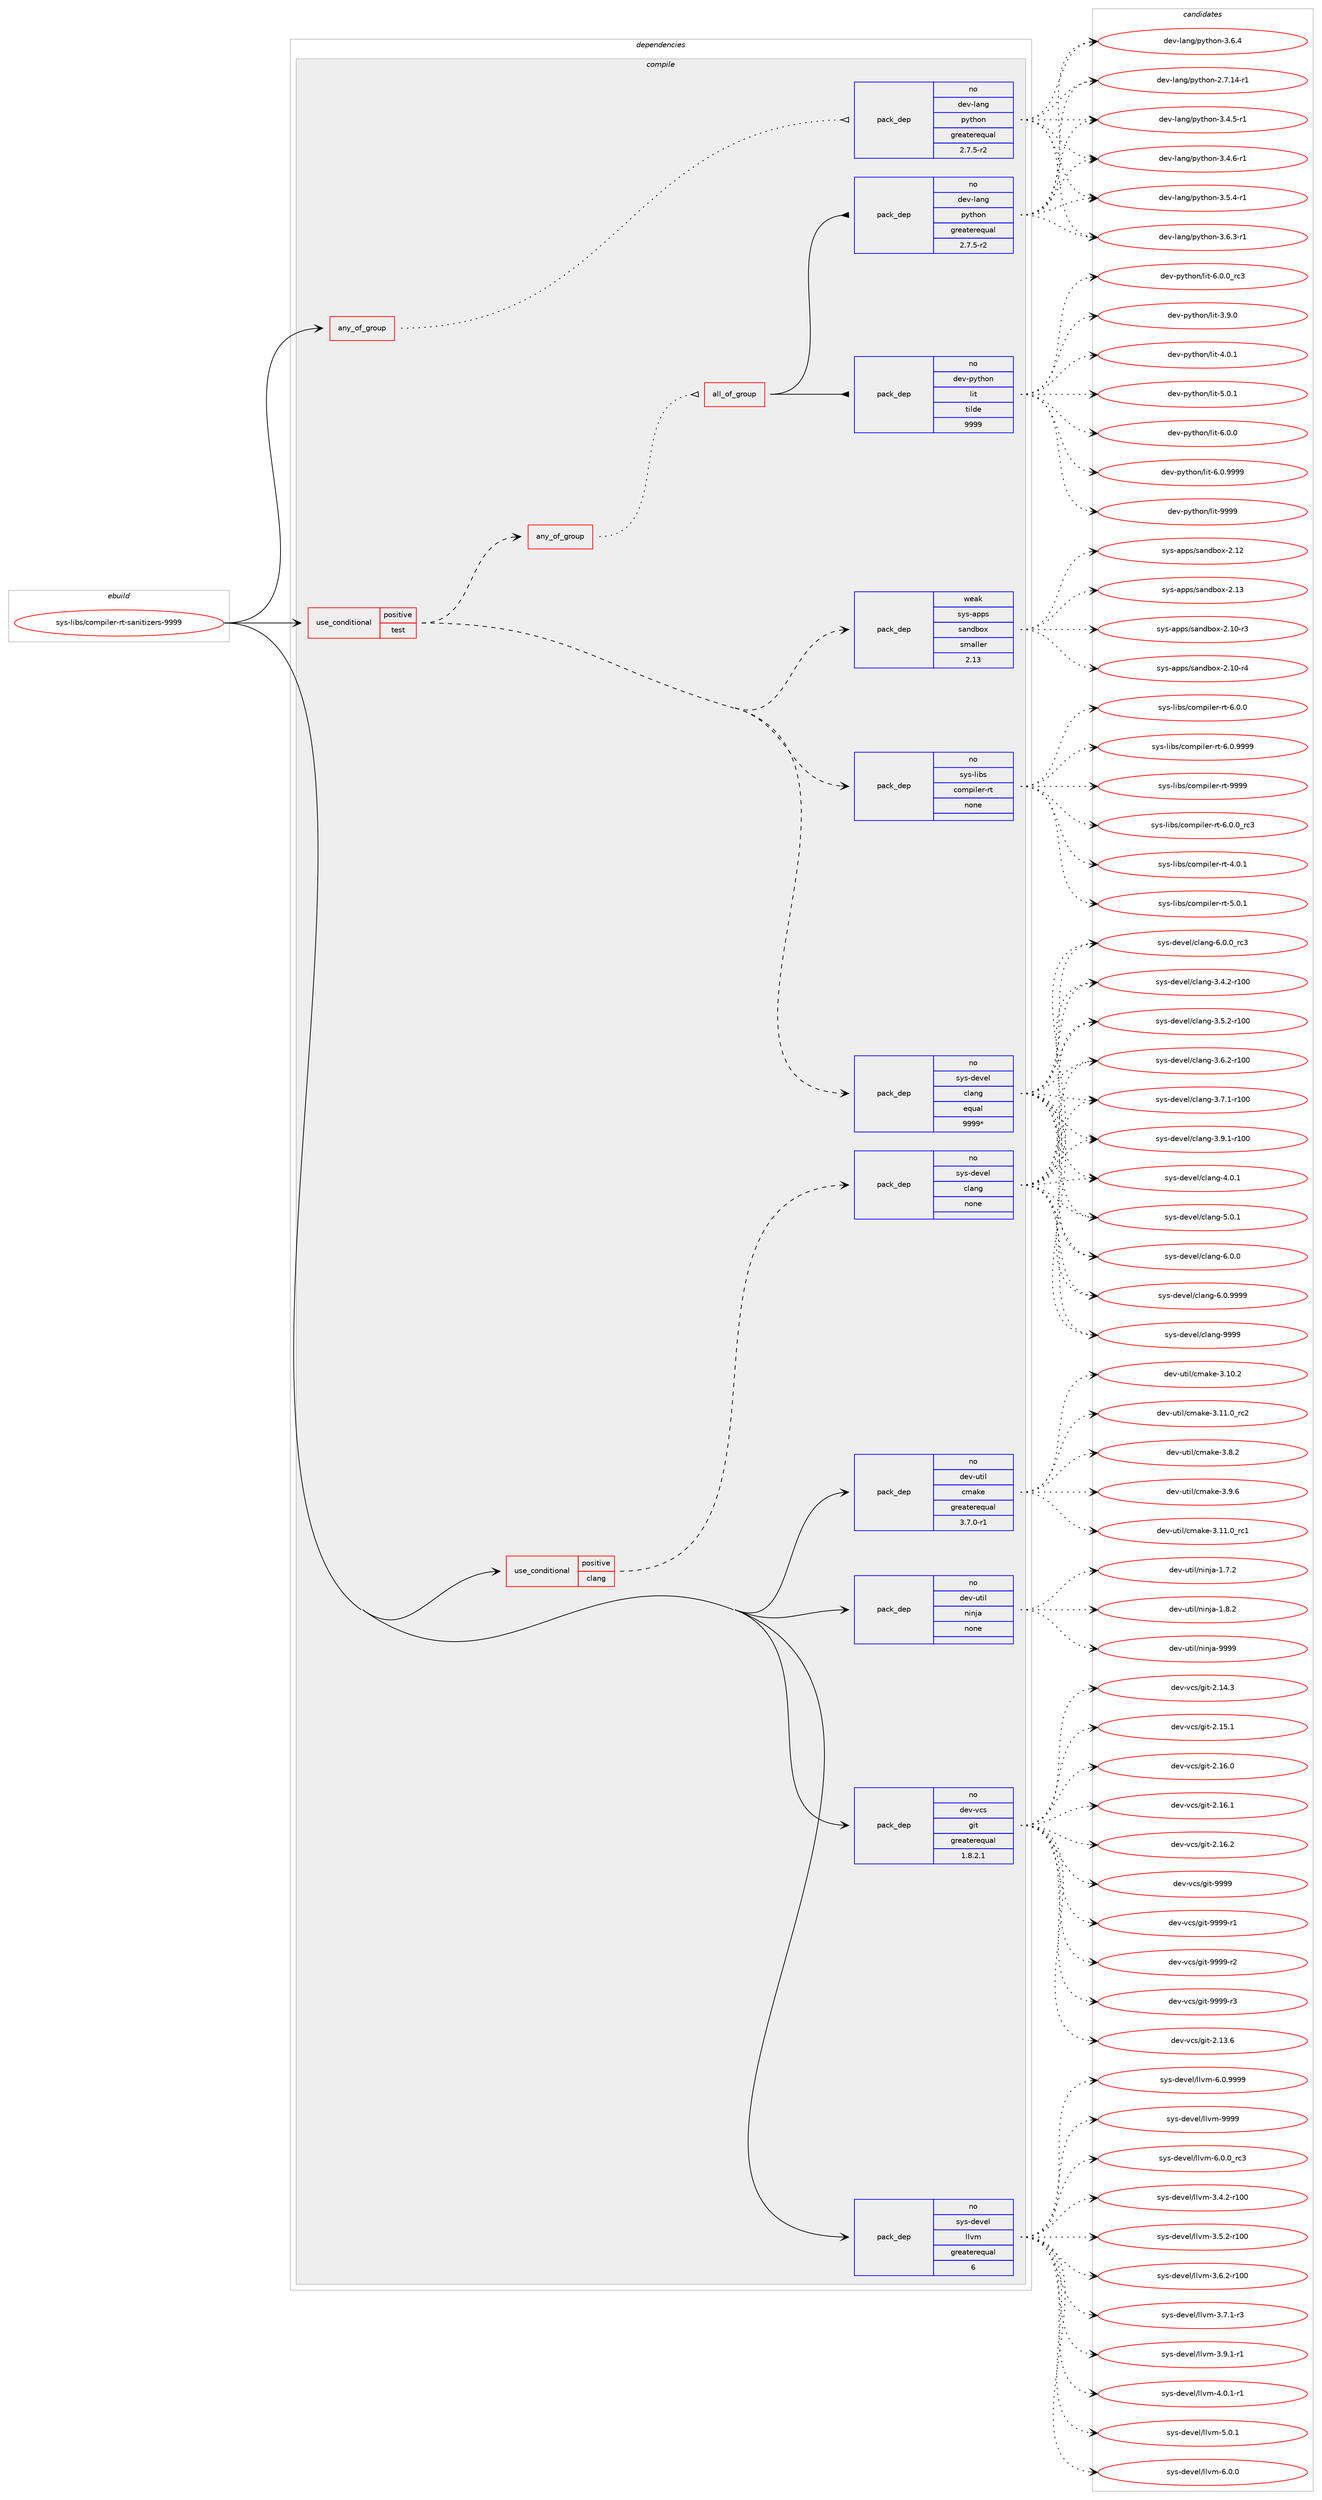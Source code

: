 digraph prolog {

# *************
# Graph options
# *************

newrank=true;
concentrate=true;
compound=true;
graph [rankdir=LR,fontname=Helvetica,fontsize=10,ranksep=1.5];#, ranksep=2.5, nodesep=0.2];
edge  [arrowhead=vee];
node  [fontname=Helvetica,fontsize=10];

# **********
# The ebuild
# **********

subgraph cluster_leftcol {
color=gray;
rank=same;
label=<<i>ebuild</i>>;
id [label="sys-libs/compiler-rt-sanitizers-9999", color=red, width=4, href="../sys-libs/compiler-rt-sanitizers-9999.svg"];
}

# ****************
# The dependencies
# ****************

subgraph cluster_midcol {
color=gray;
label=<<i>dependencies</i>>;
subgraph cluster_compile {
fillcolor="#eeeeee";
style=filled;
label=<<i>compile</i>>;
subgraph any89 {
dependency7728 [label=<<TABLE BORDER="0" CELLBORDER="1" CELLSPACING="0" CELLPADDING="4"><TR><TD CELLPADDING="10">any_of_group</TD></TR></TABLE>>, shape=none, color=red];subgraph pack6717 {
dependency7729 [label=<<TABLE BORDER="0" CELLBORDER="1" CELLSPACING="0" CELLPADDING="4" WIDTH="220"><TR><TD ROWSPAN="6" CELLPADDING="30">pack_dep</TD></TR><TR><TD WIDTH="110">no</TD></TR><TR><TD>dev-lang</TD></TR><TR><TD>python</TD></TR><TR><TD>greaterequal</TD></TR><TR><TD>2.7.5-r2</TD></TR></TABLE>>, shape=none, color=blue];
}
dependency7728:e -> dependency7729:w [weight=20,style="dotted",arrowhead="oinv"];
}
id:e -> dependency7728:w [weight=20,style="solid",arrowhead="vee"];
subgraph cond910 {
dependency7730 [label=<<TABLE BORDER="0" CELLBORDER="1" CELLSPACING="0" CELLPADDING="4"><TR><TD ROWSPAN="3" CELLPADDING="10">use_conditional</TD></TR><TR><TD>positive</TD></TR><TR><TD>clang</TD></TR></TABLE>>, shape=none, color=red];
subgraph pack6718 {
dependency7731 [label=<<TABLE BORDER="0" CELLBORDER="1" CELLSPACING="0" CELLPADDING="4" WIDTH="220"><TR><TD ROWSPAN="6" CELLPADDING="30">pack_dep</TD></TR><TR><TD WIDTH="110">no</TD></TR><TR><TD>sys-devel</TD></TR><TR><TD>clang</TD></TR><TR><TD>none</TD></TR><TR><TD></TD></TR></TABLE>>, shape=none, color=blue];
}
dependency7730:e -> dependency7731:w [weight=20,style="dashed",arrowhead="vee"];
}
id:e -> dependency7730:w [weight=20,style="solid",arrowhead="vee"];
subgraph cond911 {
dependency7732 [label=<<TABLE BORDER="0" CELLBORDER="1" CELLSPACING="0" CELLPADDING="4"><TR><TD ROWSPAN="3" CELLPADDING="10">use_conditional</TD></TR><TR><TD>positive</TD></TR><TR><TD>test</TD></TR></TABLE>>, shape=none, color=red];
subgraph pack6719 {
dependency7733 [label=<<TABLE BORDER="0" CELLBORDER="1" CELLSPACING="0" CELLPADDING="4" WIDTH="220"><TR><TD ROWSPAN="6" CELLPADDING="30">pack_dep</TD></TR><TR><TD WIDTH="110">weak</TD></TR><TR><TD>sys-apps</TD></TR><TR><TD>sandbox</TD></TR><TR><TD>smaller</TD></TR><TR><TD>2.13</TD></TR></TABLE>>, shape=none, color=blue];
}
dependency7732:e -> dependency7733:w [weight=20,style="dashed",arrowhead="vee"];
subgraph any90 {
dependency7734 [label=<<TABLE BORDER="0" CELLBORDER="1" CELLSPACING="0" CELLPADDING="4"><TR><TD CELLPADDING="10">any_of_group</TD></TR></TABLE>>, shape=none, color=red];subgraph all15 {
dependency7735 [label=<<TABLE BORDER="0" CELLBORDER="1" CELLSPACING="0" CELLPADDING="4"><TR><TD CELLPADDING="10">all_of_group</TD></TR></TABLE>>, shape=none, color=red];subgraph pack6720 {
dependency7736 [label=<<TABLE BORDER="0" CELLBORDER="1" CELLSPACING="0" CELLPADDING="4" WIDTH="220"><TR><TD ROWSPAN="6" CELLPADDING="30">pack_dep</TD></TR><TR><TD WIDTH="110">no</TD></TR><TR><TD>dev-lang</TD></TR><TR><TD>python</TD></TR><TR><TD>greaterequal</TD></TR><TR><TD>2.7.5-r2</TD></TR></TABLE>>, shape=none, color=blue];
}
dependency7735:e -> dependency7736:w [weight=20,style="solid",arrowhead="inv"];
subgraph pack6721 {
dependency7737 [label=<<TABLE BORDER="0" CELLBORDER="1" CELLSPACING="0" CELLPADDING="4" WIDTH="220"><TR><TD ROWSPAN="6" CELLPADDING="30">pack_dep</TD></TR><TR><TD WIDTH="110">no</TD></TR><TR><TD>dev-python</TD></TR><TR><TD>lit</TD></TR><TR><TD>tilde</TD></TR><TR><TD>9999</TD></TR></TABLE>>, shape=none, color=blue];
}
dependency7735:e -> dependency7737:w [weight=20,style="solid",arrowhead="inv"];
}
dependency7734:e -> dependency7735:w [weight=20,style="dotted",arrowhead="oinv"];
}
dependency7732:e -> dependency7734:w [weight=20,style="dashed",arrowhead="vee"];
subgraph pack6722 {
dependency7738 [label=<<TABLE BORDER="0" CELLBORDER="1" CELLSPACING="0" CELLPADDING="4" WIDTH="220"><TR><TD ROWSPAN="6" CELLPADDING="30">pack_dep</TD></TR><TR><TD WIDTH="110">no</TD></TR><TR><TD>sys-devel</TD></TR><TR><TD>clang</TD></TR><TR><TD>equal</TD></TR><TR><TD>9999*</TD></TR></TABLE>>, shape=none, color=blue];
}
dependency7732:e -> dependency7738:w [weight=20,style="dashed",arrowhead="vee"];
subgraph pack6723 {
dependency7739 [label=<<TABLE BORDER="0" CELLBORDER="1" CELLSPACING="0" CELLPADDING="4" WIDTH="220"><TR><TD ROWSPAN="6" CELLPADDING="30">pack_dep</TD></TR><TR><TD WIDTH="110">no</TD></TR><TR><TD>sys-libs</TD></TR><TR><TD>compiler-rt</TD></TR><TR><TD>none</TD></TR><TR><TD></TD></TR></TABLE>>, shape=none, color=blue];
}
dependency7732:e -> dependency7739:w [weight=20,style="dashed",arrowhead="vee"];
}
id:e -> dependency7732:w [weight=20,style="solid",arrowhead="vee"];
subgraph pack6724 {
dependency7740 [label=<<TABLE BORDER="0" CELLBORDER="1" CELLSPACING="0" CELLPADDING="4" WIDTH="220"><TR><TD ROWSPAN="6" CELLPADDING="30">pack_dep</TD></TR><TR><TD WIDTH="110">no</TD></TR><TR><TD>dev-util</TD></TR><TR><TD>cmake</TD></TR><TR><TD>greaterequal</TD></TR><TR><TD>3.7.0-r1</TD></TR></TABLE>>, shape=none, color=blue];
}
id:e -> dependency7740:w [weight=20,style="solid",arrowhead="vee"];
subgraph pack6725 {
dependency7741 [label=<<TABLE BORDER="0" CELLBORDER="1" CELLSPACING="0" CELLPADDING="4" WIDTH="220"><TR><TD ROWSPAN="6" CELLPADDING="30">pack_dep</TD></TR><TR><TD WIDTH="110">no</TD></TR><TR><TD>dev-util</TD></TR><TR><TD>ninja</TD></TR><TR><TD>none</TD></TR><TR><TD></TD></TR></TABLE>>, shape=none, color=blue];
}
id:e -> dependency7741:w [weight=20,style="solid",arrowhead="vee"];
subgraph pack6726 {
dependency7742 [label=<<TABLE BORDER="0" CELLBORDER="1" CELLSPACING="0" CELLPADDING="4" WIDTH="220"><TR><TD ROWSPAN="6" CELLPADDING="30">pack_dep</TD></TR><TR><TD WIDTH="110">no</TD></TR><TR><TD>dev-vcs</TD></TR><TR><TD>git</TD></TR><TR><TD>greaterequal</TD></TR><TR><TD>1.8.2.1</TD></TR></TABLE>>, shape=none, color=blue];
}
id:e -> dependency7742:w [weight=20,style="solid",arrowhead="vee"];
subgraph pack6727 {
dependency7743 [label=<<TABLE BORDER="0" CELLBORDER="1" CELLSPACING="0" CELLPADDING="4" WIDTH="220"><TR><TD ROWSPAN="6" CELLPADDING="30">pack_dep</TD></TR><TR><TD WIDTH="110">no</TD></TR><TR><TD>sys-devel</TD></TR><TR><TD>llvm</TD></TR><TR><TD>greaterequal</TD></TR><TR><TD>6</TD></TR></TABLE>>, shape=none, color=blue];
}
id:e -> dependency7743:w [weight=20,style="solid",arrowhead="vee"];
}
subgraph cluster_compileandrun {
fillcolor="#eeeeee";
style=filled;
label=<<i>compile and run</i>>;
}
subgraph cluster_run {
fillcolor="#eeeeee";
style=filled;
label=<<i>run</i>>;
}
}

# **************
# The candidates
# **************

subgraph cluster_choices {
rank=same;
color=gray;
label=<<i>candidates</i>>;

subgraph choice6717 {
color=black;
nodesep=1;
choice100101118451089711010347112121116104111110455046554649524511449 [label="dev-lang/python-2.7.14-r1", color=red, width=4,href="../dev-lang/python-2.7.14-r1.svg"];
choice1001011184510897110103471121211161041111104551465246534511449 [label="dev-lang/python-3.4.5-r1", color=red, width=4,href="../dev-lang/python-3.4.5-r1.svg"];
choice1001011184510897110103471121211161041111104551465246544511449 [label="dev-lang/python-3.4.6-r1", color=red, width=4,href="../dev-lang/python-3.4.6-r1.svg"];
choice1001011184510897110103471121211161041111104551465346524511449 [label="dev-lang/python-3.5.4-r1", color=red, width=4,href="../dev-lang/python-3.5.4-r1.svg"];
choice1001011184510897110103471121211161041111104551465446514511449 [label="dev-lang/python-3.6.3-r1", color=red, width=4,href="../dev-lang/python-3.6.3-r1.svg"];
choice100101118451089711010347112121116104111110455146544652 [label="dev-lang/python-3.6.4", color=red, width=4,href="../dev-lang/python-3.6.4.svg"];
dependency7729:e -> choice100101118451089711010347112121116104111110455046554649524511449:w [style=dotted,weight="100"];
dependency7729:e -> choice1001011184510897110103471121211161041111104551465246534511449:w [style=dotted,weight="100"];
dependency7729:e -> choice1001011184510897110103471121211161041111104551465246544511449:w [style=dotted,weight="100"];
dependency7729:e -> choice1001011184510897110103471121211161041111104551465346524511449:w [style=dotted,weight="100"];
dependency7729:e -> choice1001011184510897110103471121211161041111104551465446514511449:w [style=dotted,weight="100"];
dependency7729:e -> choice100101118451089711010347112121116104111110455146544652:w [style=dotted,weight="100"];
}
subgraph choice6718 {
color=black;
nodesep=1;
choice11512111545100101118101108479910897110103455446484648951149951 [label="sys-devel/clang-6.0.0_rc3", color=red, width=4,href="../sys-devel/clang-6.0.0_rc3.svg"];
choice1151211154510010111810110847991089711010345514652465045114494848 [label="sys-devel/clang-3.4.2-r100", color=red, width=4,href="../sys-devel/clang-3.4.2-r100.svg"];
choice1151211154510010111810110847991089711010345514653465045114494848 [label="sys-devel/clang-3.5.2-r100", color=red, width=4,href="../sys-devel/clang-3.5.2-r100.svg"];
choice1151211154510010111810110847991089711010345514654465045114494848 [label="sys-devel/clang-3.6.2-r100", color=red, width=4,href="../sys-devel/clang-3.6.2-r100.svg"];
choice1151211154510010111810110847991089711010345514655464945114494848 [label="sys-devel/clang-3.7.1-r100", color=red, width=4,href="../sys-devel/clang-3.7.1-r100.svg"];
choice1151211154510010111810110847991089711010345514657464945114494848 [label="sys-devel/clang-3.9.1-r100", color=red, width=4,href="../sys-devel/clang-3.9.1-r100.svg"];
choice11512111545100101118101108479910897110103455246484649 [label="sys-devel/clang-4.0.1", color=red, width=4,href="../sys-devel/clang-4.0.1.svg"];
choice11512111545100101118101108479910897110103455346484649 [label="sys-devel/clang-5.0.1", color=red, width=4,href="../sys-devel/clang-5.0.1.svg"];
choice11512111545100101118101108479910897110103455446484648 [label="sys-devel/clang-6.0.0", color=red, width=4,href="../sys-devel/clang-6.0.0.svg"];
choice11512111545100101118101108479910897110103455446484657575757 [label="sys-devel/clang-6.0.9999", color=red, width=4,href="../sys-devel/clang-6.0.9999.svg"];
choice115121115451001011181011084799108971101034557575757 [label="sys-devel/clang-9999", color=red, width=4,href="../sys-devel/clang-9999.svg"];
dependency7731:e -> choice11512111545100101118101108479910897110103455446484648951149951:w [style=dotted,weight="100"];
dependency7731:e -> choice1151211154510010111810110847991089711010345514652465045114494848:w [style=dotted,weight="100"];
dependency7731:e -> choice1151211154510010111810110847991089711010345514653465045114494848:w [style=dotted,weight="100"];
dependency7731:e -> choice1151211154510010111810110847991089711010345514654465045114494848:w [style=dotted,weight="100"];
dependency7731:e -> choice1151211154510010111810110847991089711010345514655464945114494848:w [style=dotted,weight="100"];
dependency7731:e -> choice1151211154510010111810110847991089711010345514657464945114494848:w [style=dotted,weight="100"];
dependency7731:e -> choice11512111545100101118101108479910897110103455246484649:w [style=dotted,weight="100"];
dependency7731:e -> choice11512111545100101118101108479910897110103455346484649:w [style=dotted,weight="100"];
dependency7731:e -> choice11512111545100101118101108479910897110103455446484648:w [style=dotted,weight="100"];
dependency7731:e -> choice11512111545100101118101108479910897110103455446484657575757:w [style=dotted,weight="100"];
dependency7731:e -> choice115121115451001011181011084799108971101034557575757:w [style=dotted,weight="100"];
}
subgraph choice6719 {
color=black;
nodesep=1;
choice115121115459711211211547115971101009811112045504649484511451 [label="sys-apps/sandbox-2.10-r3", color=red, width=4,href="../sys-apps/sandbox-2.10-r3.svg"];
choice115121115459711211211547115971101009811112045504649484511452 [label="sys-apps/sandbox-2.10-r4", color=red, width=4,href="../sys-apps/sandbox-2.10-r4.svg"];
choice11512111545971121121154711597110100981111204550464950 [label="sys-apps/sandbox-2.12", color=red, width=4,href="../sys-apps/sandbox-2.12.svg"];
choice11512111545971121121154711597110100981111204550464951 [label="sys-apps/sandbox-2.13", color=red, width=4,href="../sys-apps/sandbox-2.13.svg"];
dependency7733:e -> choice115121115459711211211547115971101009811112045504649484511451:w [style=dotted,weight="100"];
dependency7733:e -> choice115121115459711211211547115971101009811112045504649484511452:w [style=dotted,weight="100"];
dependency7733:e -> choice11512111545971121121154711597110100981111204550464950:w [style=dotted,weight="100"];
dependency7733:e -> choice11512111545971121121154711597110100981111204550464951:w [style=dotted,weight="100"];
}
subgraph choice6720 {
color=black;
nodesep=1;
choice100101118451089711010347112121116104111110455046554649524511449 [label="dev-lang/python-2.7.14-r1", color=red, width=4,href="../dev-lang/python-2.7.14-r1.svg"];
choice1001011184510897110103471121211161041111104551465246534511449 [label="dev-lang/python-3.4.5-r1", color=red, width=4,href="../dev-lang/python-3.4.5-r1.svg"];
choice1001011184510897110103471121211161041111104551465246544511449 [label="dev-lang/python-3.4.6-r1", color=red, width=4,href="../dev-lang/python-3.4.6-r1.svg"];
choice1001011184510897110103471121211161041111104551465346524511449 [label="dev-lang/python-3.5.4-r1", color=red, width=4,href="../dev-lang/python-3.5.4-r1.svg"];
choice1001011184510897110103471121211161041111104551465446514511449 [label="dev-lang/python-3.6.3-r1", color=red, width=4,href="../dev-lang/python-3.6.3-r1.svg"];
choice100101118451089711010347112121116104111110455146544652 [label="dev-lang/python-3.6.4", color=red, width=4,href="../dev-lang/python-3.6.4.svg"];
dependency7736:e -> choice100101118451089711010347112121116104111110455046554649524511449:w [style=dotted,weight="100"];
dependency7736:e -> choice1001011184510897110103471121211161041111104551465246534511449:w [style=dotted,weight="100"];
dependency7736:e -> choice1001011184510897110103471121211161041111104551465246544511449:w [style=dotted,weight="100"];
dependency7736:e -> choice1001011184510897110103471121211161041111104551465346524511449:w [style=dotted,weight="100"];
dependency7736:e -> choice1001011184510897110103471121211161041111104551465446514511449:w [style=dotted,weight="100"];
dependency7736:e -> choice100101118451089711010347112121116104111110455146544652:w [style=dotted,weight="100"];
}
subgraph choice6721 {
color=black;
nodesep=1;
choice1001011184511212111610411111047108105116455446484648951149951 [label="dev-python/lit-6.0.0_rc3", color=red, width=4,href="../dev-python/lit-6.0.0_rc3.svg"];
choice1001011184511212111610411111047108105116455146574648 [label="dev-python/lit-3.9.0", color=red, width=4,href="../dev-python/lit-3.9.0.svg"];
choice1001011184511212111610411111047108105116455246484649 [label="dev-python/lit-4.0.1", color=red, width=4,href="../dev-python/lit-4.0.1.svg"];
choice1001011184511212111610411111047108105116455346484649 [label="dev-python/lit-5.0.1", color=red, width=4,href="../dev-python/lit-5.0.1.svg"];
choice1001011184511212111610411111047108105116455446484648 [label="dev-python/lit-6.0.0", color=red, width=4,href="../dev-python/lit-6.0.0.svg"];
choice1001011184511212111610411111047108105116455446484657575757 [label="dev-python/lit-6.0.9999", color=red, width=4,href="../dev-python/lit-6.0.9999.svg"];
choice10010111845112121116104111110471081051164557575757 [label="dev-python/lit-9999", color=red, width=4,href="../dev-python/lit-9999.svg"];
dependency7737:e -> choice1001011184511212111610411111047108105116455446484648951149951:w [style=dotted,weight="100"];
dependency7737:e -> choice1001011184511212111610411111047108105116455146574648:w [style=dotted,weight="100"];
dependency7737:e -> choice1001011184511212111610411111047108105116455246484649:w [style=dotted,weight="100"];
dependency7737:e -> choice1001011184511212111610411111047108105116455346484649:w [style=dotted,weight="100"];
dependency7737:e -> choice1001011184511212111610411111047108105116455446484648:w [style=dotted,weight="100"];
dependency7737:e -> choice1001011184511212111610411111047108105116455446484657575757:w [style=dotted,weight="100"];
dependency7737:e -> choice10010111845112121116104111110471081051164557575757:w [style=dotted,weight="100"];
}
subgraph choice6722 {
color=black;
nodesep=1;
choice11512111545100101118101108479910897110103455446484648951149951 [label="sys-devel/clang-6.0.0_rc3", color=red, width=4,href="../sys-devel/clang-6.0.0_rc3.svg"];
choice1151211154510010111810110847991089711010345514652465045114494848 [label="sys-devel/clang-3.4.2-r100", color=red, width=4,href="../sys-devel/clang-3.4.2-r100.svg"];
choice1151211154510010111810110847991089711010345514653465045114494848 [label="sys-devel/clang-3.5.2-r100", color=red, width=4,href="../sys-devel/clang-3.5.2-r100.svg"];
choice1151211154510010111810110847991089711010345514654465045114494848 [label="sys-devel/clang-3.6.2-r100", color=red, width=4,href="../sys-devel/clang-3.6.2-r100.svg"];
choice1151211154510010111810110847991089711010345514655464945114494848 [label="sys-devel/clang-3.7.1-r100", color=red, width=4,href="../sys-devel/clang-3.7.1-r100.svg"];
choice1151211154510010111810110847991089711010345514657464945114494848 [label="sys-devel/clang-3.9.1-r100", color=red, width=4,href="../sys-devel/clang-3.9.1-r100.svg"];
choice11512111545100101118101108479910897110103455246484649 [label="sys-devel/clang-4.0.1", color=red, width=4,href="../sys-devel/clang-4.0.1.svg"];
choice11512111545100101118101108479910897110103455346484649 [label="sys-devel/clang-5.0.1", color=red, width=4,href="../sys-devel/clang-5.0.1.svg"];
choice11512111545100101118101108479910897110103455446484648 [label="sys-devel/clang-6.0.0", color=red, width=4,href="../sys-devel/clang-6.0.0.svg"];
choice11512111545100101118101108479910897110103455446484657575757 [label="sys-devel/clang-6.0.9999", color=red, width=4,href="../sys-devel/clang-6.0.9999.svg"];
choice115121115451001011181011084799108971101034557575757 [label="sys-devel/clang-9999", color=red, width=4,href="../sys-devel/clang-9999.svg"];
dependency7738:e -> choice11512111545100101118101108479910897110103455446484648951149951:w [style=dotted,weight="100"];
dependency7738:e -> choice1151211154510010111810110847991089711010345514652465045114494848:w [style=dotted,weight="100"];
dependency7738:e -> choice1151211154510010111810110847991089711010345514653465045114494848:w [style=dotted,weight="100"];
dependency7738:e -> choice1151211154510010111810110847991089711010345514654465045114494848:w [style=dotted,weight="100"];
dependency7738:e -> choice1151211154510010111810110847991089711010345514655464945114494848:w [style=dotted,weight="100"];
dependency7738:e -> choice1151211154510010111810110847991089711010345514657464945114494848:w [style=dotted,weight="100"];
dependency7738:e -> choice11512111545100101118101108479910897110103455246484649:w [style=dotted,weight="100"];
dependency7738:e -> choice11512111545100101118101108479910897110103455346484649:w [style=dotted,weight="100"];
dependency7738:e -> choice11512111545100101118101108479910897110103455446484648:w [style=dotted,weight="100"];
dependency7738:e -> choice11512111545100101118101108479910897110103455446484657575757:w [style=dotted,weight="100"];
dependency7738:e -> choice115121115451001011181011084799108971101034557575757:w [style=dotted,weight="100"];
}
subgraph choice6723 {
color=black;
nodesep=1;
choice1151211154510810598115479911110911210510810111445114116455446484648951149951 [label="sys-libs/compiler-rt-6.0.0_rc3", color=red, width=4,href="../sys-libs/compiler-rt-6.0.0_rc3.svg"];
choice1151211154510810598115479911110911210510810111445114116455246484649 [label="sys-libs/compiler-rt-4.0.1", color=red, width=4,href="../sys-libs/compiler-rt-4.0.1.svg"];
choice1151211154510810598115479911110911210510810111445114116455346484649 [label="sys-libs/compiler-rt-5.0.1", color=red, width=4,href="../sys-libs/compiler-rt-5.0.1.svg"];
choice1151211154510810598115479911110911210510810111445114116455446484648 [label="sys-libs/compiler-rt-6.0.0", color=red, width=4,href="../sys-libs/compiler-rt-6.0.0.svg"];
choice1151211154510810598115479911110911210510810111445114116455446484657575757 [label="sys-libs/compiler-rt-6.0.9999", color=red, width=4,href="../sys-libs/compiler-rt-6.0.9999.svg"];
choice11512111545108105981154799111109112105108101114451141164557575757 [label="sys-libs/compiler-rt-9999", color=red, width=4,href="../sys-libs/compiler-rt-9999.svg"];
dependency7739:e -> choice1151211154510810598115479911110911210510810111445114116455446484648951149951:w [style=dotted,weight="100"];
dependency7739:e -> choice1151211154510810598115479911110911210510810111445114116455246484649:w [style=dotted,weight="100"];
dependency7739:e -> choice1151211154510810598115479911110911210510810111445114116455346484649:w [style=dotted,weight="100"];
dependency7739:e -> choice1151211154510810598115479911110911210510810111445114116455446484648:w [style=dotted,weight="100"];
dependency7739:e -> choice1151211154510810598115479911110911210510810111445114116455446484657575757:w [style=dotted,weight="100"];
dependency7739:e -> choice11512111545108105981154799111109112105108101114451141164557575757:w [style=dotted,weight="100"];
}
subgraph choice6724 {
color=black;
nodesep=1;
choice1001011184511711610510847991099710710145514649494648951149949 [label="dev-util/cmake-3.11.0_rc1", color=red, width=4,href="../dev-util/cmake-3.11.0_rc1.svg"];
choice1001011184511711610510847991099710710145514649484650 [label="dev-util/cmake-3.10.2", color=red, width=4,href="../dev-util/cmake-3.10.2.svg"];
choice1001011184511711610510847991099710710145514649494648951149950 [label="dev-util/cmake-3.11.0_rc2", color=red, width=4,href="../dev-util/cmake-3.11.0_rc2.svg"];
choice10010111845117116105108479910997107101455146564650 [label="dev-util/cmake-3.8.2", color=red, width=4,href="../dev-util/cmake-3.8.2.svg"];
choice10010111845117116105108479910997107101455146574654 [label="dev-util/cmake-3.9.6", color=red, width=4,href="../dev-util/cmake-3.9.6.svg"];
dependency7740:e -> choice1001011184511711610510847991099710710145514649494648951149949:w [style=dotted,weight="100"];
dependency7740:e -> choice1001011184511711610510847991099710710145514649484650:w [style=dotted,weight="100"];
dependency7740:e -> choice1001011184511711610510847991099710710145514649494648951149950:w [style=dotted,weight="100"];
dependency7740:e -> choice10010111845117116105108479910997107101455146564650:w [style=dotted,weight="100"];
dependency7740:e -> choice10010111845117116105108479910997107101455146574654:w [style=dotted,weight="100"];
}
subgraph choice6725 {
color=black;
nodesep=1;
choice100101118451171161051084711010511010697454946554650 [label="dev-util/ninja-1.7.2", color=red, width=4,href="../dev-util/ninja-1.7.2.svg"];
choice100101118451171161051084711010511010697454946564650 [label="dev-util/ninja-1.8.2", color=red, width=4,href="../dev-util/ninja-1.8.2.svg"];
choice1001011184511711610510847110105110106974557575757 [label="dev-util/ninja-9999", color=red, width=4,href="../dev-util/ninja-9999.svg"];
dependency7741:e -> choice100101118451171161051084711010511010697454946554650:w [style=dotted,weight="100"];
dependency7741:e -> choice100101118451171161051084711010511010697454946564650:w [style=dotted,weight="100"];
dependency7741:e -> choice1001011184511711610510847110105110106974557575757:w [style=dotted,weight="100"];
}
subgraph choice6726 {
color=black;
nodesep=1;
choice10010111845118991154710310511645504649514654 [label="dev-vcs/git-2.13.6", color=red, width=4,href="../dev-vcs/git-2.13.6.svg"];
choice10010111845118991154710310511645504649524651 [label="dev-vcs/git-2.14.3", color=red, width=4,href="../dev-vcs/git-2.14.3.svg"];
choice10010111845118991154710310511645504649534649 [label="dev-vcs/git-2.15.1", color=red, width=4,href="../dev-vcs/git-2.15.1.svg"];
choice10010111845118991154710310511645504649544648 [label="dev-vcs/git-2.16.0", color=red, width=4,href="../dev-vcs/git-2.16.0.svg"];
choice10010111845118991154710310511645504649544649 [label="dev-vcs/git-2.16.1", color=red, width=4,href="../dev-vcs/git-2.16.1.svg"];
choice10010111845118991154710310511645504649544650 [label="dev-vcs/git-2.16.2", color=red, width=4,href="../dev-vcs/git-2.16.2.svg"];
choice1001011184511899115471031051164557575757 [label="dev-vcs/git-9999", color=red, width=4,href="../dev-vcs/git-9999.svg"];
choice10010111845118991154710310511645575757574511449 [label="dev-vcs/git-9999-r1", color=red, width=4,href="../dev-vcs/git-9999-r1.svg"];
choice10010111845118991154710310511645575757574511450 [label="dev-vcs/git-9999-r2", color=red, width=4,href="../dev-vcs/git-9999-r2.svg"];
choice10010111845118991154710310511645575757574511451 [label="dev-vcs/git-9999-r3", color=red, width=4,href="../dev-vcs/git-9999-r3.svg"];
dependency7742:e -> choice10010111845118991154710310511645504649514654:w [style=dotted,weight="100"];
dependency7742:e -> choice10010111845118991154710310511645504649524651:w [style=dotted,weight="100"];
dependency7742:e -> choice10010111845118991154710310511645504649534649:w [style=dotted,weight="100"];
dependency7742:e -> choice10010111845118991154710310511645504649544648:w [style=dotted,weight="100"];
dependency7742:e -> choice10010111845118991154710310511645504649544649:w [style=dotted,weight="100"];
dependency7742:e -> choice10010111845118991154710310511645504649544650:w [style=dotted,weight="100"];
dependency7742:e -> choice1001011184511899115471031051164557575757:w [style=dotted,weight="100"];
dependency7742:e -> choice10010111845118991154710310511645575757574511449:w [style=dotted,weight="100"];
dependency7742:e -> choice10010111845118991154710310511645575757574511450:w [style=dotted,weight="100"];
dependency7742:e -> choice10010111845118991154710310511645575757574511451:w [style=dotted,weight="100"];
}
subgraph choice6727 {
color=black;
nodesep=1;
choice1151211154510010111810110847108108118109455446484648951149951 [label="sys-devel/llvm-6.0.0_rc3", color=red, width=4,href="../sys-devel/llvm-6.0.0_rc3.svg"];
choice115121115451001011181011084710810811810945514652465045114494848 [label="sys-devel/llvm-3.4.2-r100", color=red, width=4,href="../sys-devel/llvm-3.4.2-r100.svg"];
choice115121115451001011181011084710810811810945514653465045114494848 [label="sys-devel/llvm-3.5.2-r100", color=red, width=4,href="../sys-devel/llvm-3.5.2-r100.svg"];
choice115121115451001011181011084710810811810945514654465045114494848 [label="sys-devel/llvm-3.6.2-r100", color=red, width=4,href="../sys-devel/llvm-3.6.2-r100.svg"];
choice11512111545100101118101108471081081181094551465546494511451 [label="sys-devel/llvm-3.7.1-r3", color=red, width=4,href="../sys-devel/llvm-3.7.1-r3.svg"];
choice11512111545100101118101108471081081181094551465746494511449 [label="sys-devel/llvm-3.9.1-r1", color=red, width=4,href="../sys-devel/llvm-3.9.1-r1.svg"];
choice11512111545100101118101108471081081181094552464846494511449 [label="sys-devel/llvm-4.0.1-r1", color=red, width=4,href="../sys-devel/llvm-4.0.1-r1.svg"];
choice1151211154510010111810110847108108118109455346484649 [label="sys-devel/llvm-5.0.1", color=red, width=4,href="../sys-devel/llvm-5.0.1.svg"];
choice1151211154510010111810110847108108118109455446484648 [label="sys-devel/llvm-6.0.0", color=red, width=4,href="../sys-devel/llvm-6.0.0.svg"];
choice1151211154510010111810110847108108118109455446484657575757 [label="sys-devel/llvm-6.0.9999", color=red, width=4,href="../sys-devel/llvm-6.0.9999.svg"];
choice11512111545100101118101108471081081181094557575757 [label="sys-devel/llvm-9999", color=red, width=4,href="../sys-devel/llvm-9999.svg"];
dependency7743:e -> choice1151211154510010111810110847108108118109455446484648951149951:w [style=dotted,weight="100"];
dependency7743:e -> choice115121115451001011181011084710810811810945514652465045114494848:w [style=dotted,weight="100"];
dependency7743:e -> choice115121115451001011181011084710810811810945514653465045114494848:w [style=dotted,weight="100"];
dependency7743:e -> choice115121115451001011181011084710810811810945514654465045114494848:w [style=dotted,weight="100"];
dependency7743:e -> choice11512111545100101118101108471081081181094551465546494511451:w [style=dotted,weight="100"];
dependency7743:e -> choice11512111545100101118101108471081081181094551465746494511449:w [style=dotted,weight="100"];
dependency7743:e -> choice11512111545100101118101108471081081181094552464846494511449:w [style=dotted,weight="100"];
dependency7743:e -> choice1151211154510010111810110847108108118109455346484649:w [style=dotted,weight="100"];
dependency7743:e -> choice1151211154510010111810110847108108118109455446484648:w [style=dotted,weight="100"];
dependency7743:e -> choice1151211154510010111810110847108108118109455446484657575757:w [style=dotted,weight="100"];
dependency7743:e -> choice11512111545100101118101108471081081181094557575757:w [style=dotted,weight="100"];
}
}

}
